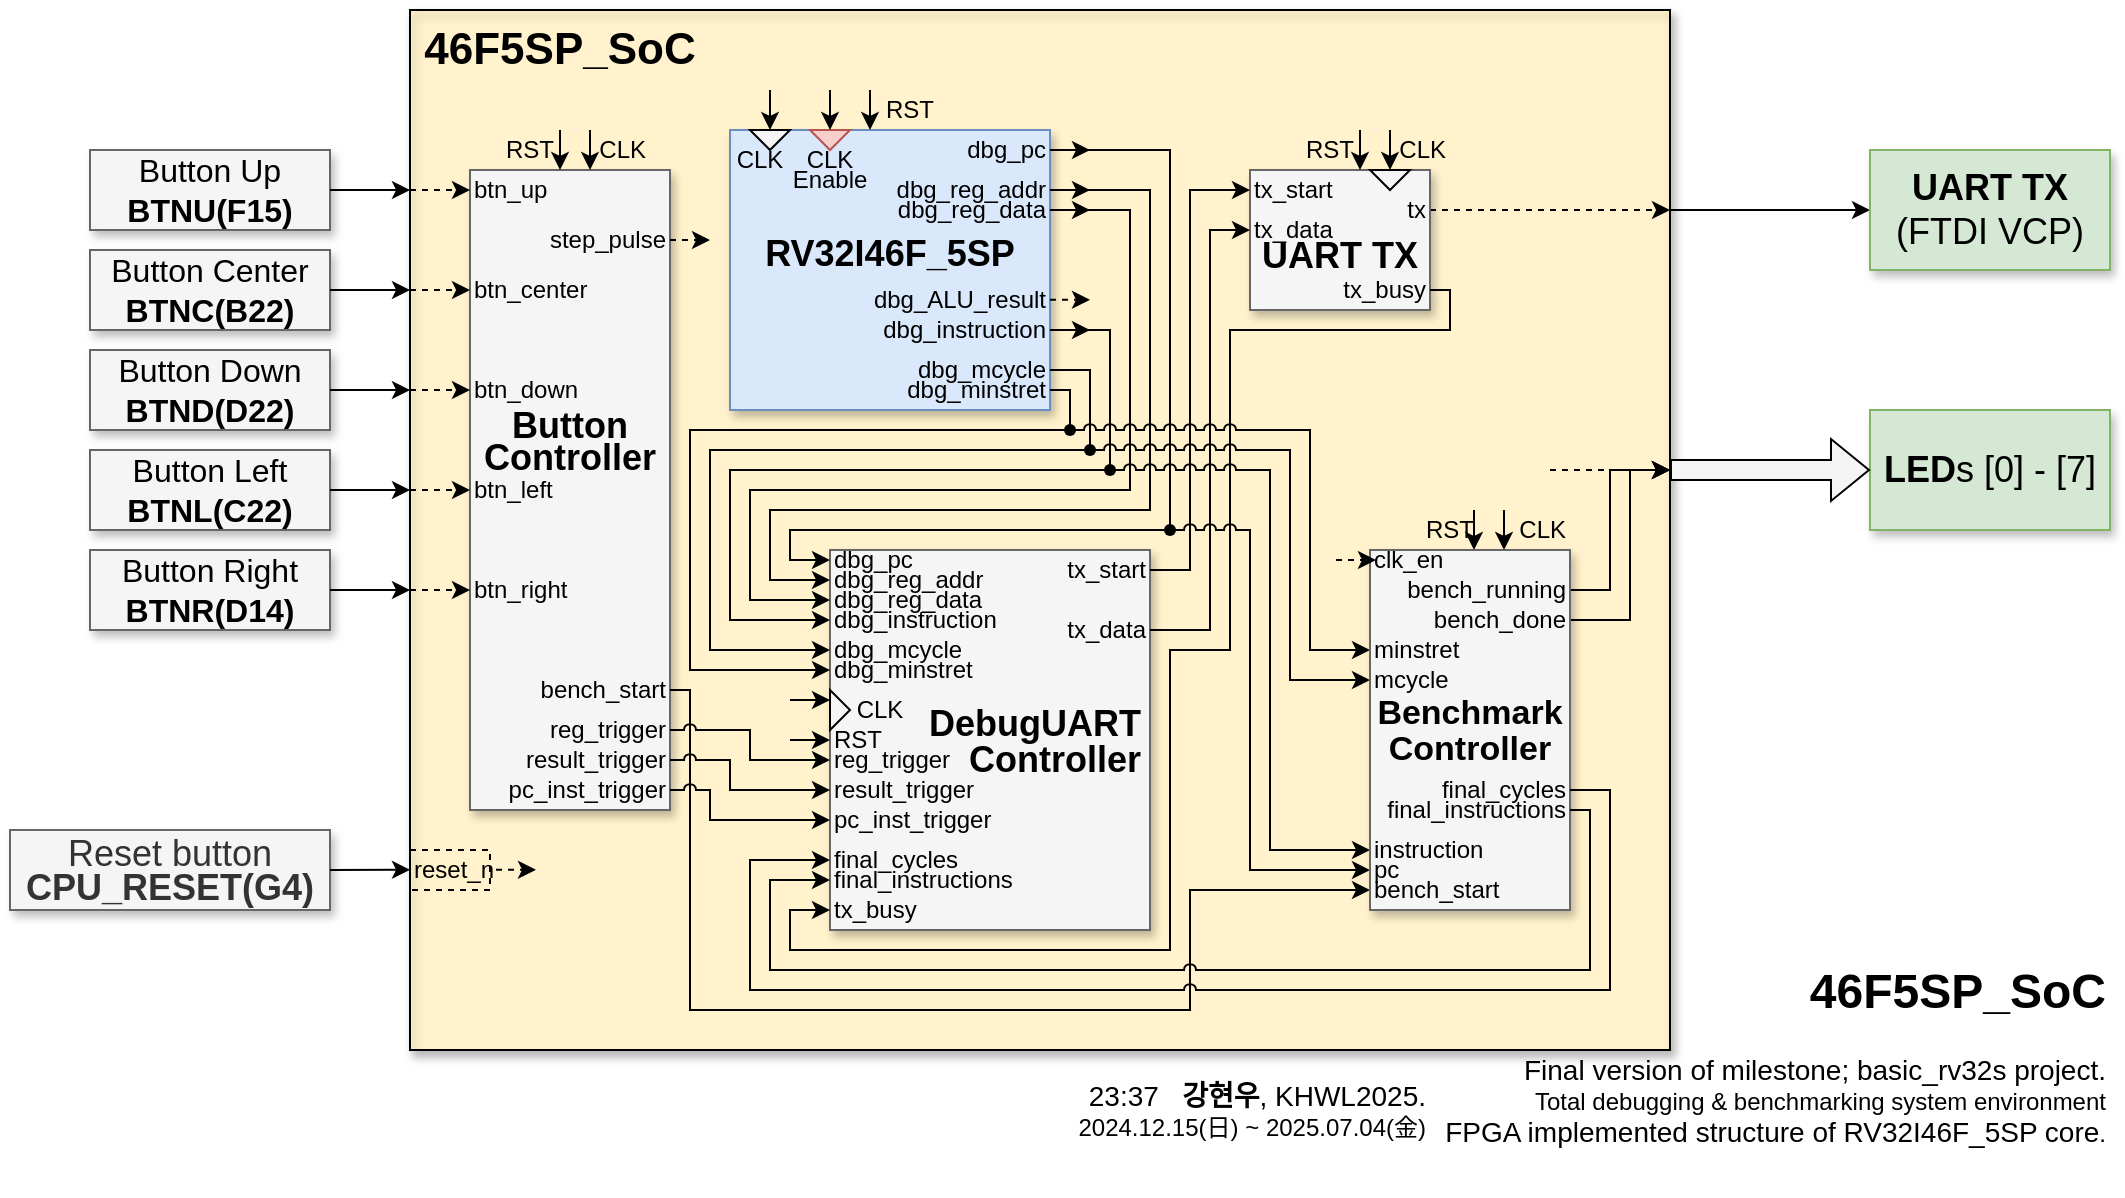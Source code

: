 <mxfile version="26.2.15">
  <diagram name="Page-1" id="90a13364-a465-7bf4-72fc-28e22215d7a0">
    <mxGraphModel dx="1188" dy="708" grid="1" gridSize="10" guides="1" tooltips="1" connect="1" arrows="1" fold="1" page="1" pageScale="1.5" pageWidth="1169" pageHeight="826" background="none" math="0" shadow="0">
      <root>
        <mxCell id="0" style=";html=1;" />
        <mxCell id="1" style=";html=1;" parent="0" />
        <mxCell id="DUjhv8gZkma0vR6sMJoY-136" value="" style="whiteSpace=wrap;html=1;shadow=1;fontSize=18;fillColor=#fff2cc;strokeColor=#d6b656;" parent="1" vertex="1">
          <mxGeometry x="550" y="360" width="630" height="520" as="geometry" />
        </mxCell>
        <mxCell id="3a17f1ce550125da-2" value="" style="whiteSpace=wrap;html=1;shadow=1;fontSize=18;fillColor=none;strokeColor=#000000;" parent="1" vertex="1">
          <mxGeometry x="550" y="360" width="630" height="520" as="geometry" />
        </mxCell>
        <mxCell id="DUjhv8gZkma0vR6sMJoY-85" value="&lt;div style=&quot;line-height: 90%;&quot;&gt;&lt;b&gt;&lt;font&gt;Button&lt;br&gt;&lt;/font&gt;&lt;/b&gt;&lt;div&gt;&lt;b&gt;&lt;font&gt;Controller&lt;/font&gt;&lt;/b&gt;&lt;/div&gt;&lt;div&gt;&lt;b&gt;&lt;font style=&quot;line-height: 80%;&quot;&gt;&lt;br&gt;&lt;/font&gt;&lt;/b&gt;&lt;/div&gt;&lt;div&gt;&lt;b&gt;&lt;font style=&quot;line-height: 80%;&quot;&gt;&lt;br&gt;&lt;/font&gt;&lt;/b&gt;&lt;/div&gt;&lt;div&gt;&lt;b&gt;&lt;font style=&quot;font-size: 16px; line-height: 80%;&quot;&gt;&lt;br&gt;&lt;/font&gt;&lt;/b&gt;&lt;/div&gt;&lt;/div&gt;" style="whiteSpace=wrap;html=1;shadow=1;fontSize=18;fillColor=#f5f5f5;strokeColor=#666666;" parent="1" vertex="1">
          <mxGeometry x="580" y="440" width="100" height="320" as="geometry" />
        </mxCell>
        <mxCell id="DUjhv8gZkma0vR6sMJoY-34" value="CLK" style="text;html=1;align=right;verticalAlign=middle;whiteSpace=wrap;rounded=0;" parent="1" vertex="1">
          <mxGeometry x="630" y="420" width="40" height="20" as="geometry" />
        </mxCell>
        <mxCell id="3a17f1ce550125da-14" style="edgeStyle=elbowEdgeStyle;rounded=0;html=1;startArrow=none;startFill=0;jettySize=auto;orthogonalLoop=1;fontSize=18;elbow=vertical;entryX=0;entryY=0.5;entryDx=0;entryDy=0;" parent="1" target="3a17f1ce550125da-5" edge="1">
          <mxGeometry relative="1" as="geometry">
            <mxPoint x="1180" y="460" as="sourcePoint" />
            <mxPoint x="990" y="470" as="targetPoint" />
            <Array as="points" />
          </mxGeometry>
        </mxCell>
        <mxCell id="3a17f1ce550125da-5" value="&lt;b&gt;UART TX&lt;/b&gt;&lt;div&gt;(FTDI VCP)&lt;/div&gt;" style="whiteSpace=wrap;html=1;shadow=1;fontSize=18;fillColor=#d5e8d4;strokeColor=#82b366;" parent="1" vertex="1">
          <mxGeometry x="1280" y="430" width="120" height="60" as="geometry" />
        </mxCell>
        <mxCell id="3a17f1ce550125da-6" value="&lt;b&gt;LED&lt;/b&gt;s [0] - [7]" style="whiteSpace=wrap;html=1;shadow=1;fontSize=18;fillColor=#d5e8d4;strokeColor=#82b366;" parent="1" vertex="1">
          <mxGeometry x="1280" y="560" width="120" height="60" as="geometry" />
        </mxCell>
        <mxCell id="3a17f1ce550125da-8" value="Button Up&lt;div&gt;&lt;b&gt;BTNU(F15)&lt;/b&gt;&lt;/div&gt;" style="whiteSpace=wrap;html=1;shadow=1;fontSize=16;fillColor=#f5f5f5;strokeColor=#666666;" parent="1" vertex="1">
          <mxGeometry x="390" y="430" width="120" height="40" as="geometry" />
        </mxCell>
        <mxCell id="3a17f1ce550125da-9" value="&lt;div style=&quot;line-height: 90%;&quot;&gt;Reset button&lt;div&gt;&lt;b&gt;CPU_RESET(G4)&lt;/b&gt;&lt;/div&gt;&lt;/div&gt;" style="whiteSpace=wrap;html=1;shadow=1;fontSize=18;fillColor=#f5f5f5;strokeColor=#666666;fontColor=#333333;" parent="1" vertex="1">
          <mxGeometry x="350" y="770" width="160" height="40" as="geometry" />
        </mxCell>
        <mxCell id="DUjhv8gZkma0vR6sMJoY-1" value="Button Center&lt;div&gt;&lt;b&gt;BTNC(B22)&lt;/b&gt;&lt;/div&gt;" style="whiteSpace=wrap;html=1;shadow=1;fontSize=16;fillColor=#f5f5f5;strokeColor=#666666;" parent="1" vertex="1">
          <mxGeometry x="390" y="480" width="120" height="40" as="geometry" />
        </mxCell>
        <mxCell id="DUjhv8gZkma0vR6sMJoY-2" value="Button Down&lt;div&gt;&lt;b&gt;BTND(D22)&lt;/b&gt;&lt;/div&gt;" style="whiteSpace=wrap;html=1;shadow=1;fontSize=16;fillColor=#f5f5f5;strokeColor=#666666;" parent="1" vertex="1">
          <mxGeometry x="390" y="530" width="120" height="40" as="geometry" />
        </mxCell>
        <mxCell id="DUjhv8gZkma0vR6sMJoY-3" value="Button Left&lt;div&gt;&lt;b&gt;BTNL(C22)&lt;/b&gt;&lt;/div&gt;" style="whiteSpace=wrap;html=1;shadow=1;fontSize=16;fillColor=#f5f5f5;strokeColor=#666666;" parent="1" vertex="1">
          <mxGeometry x="390" y="580" width="120" height="40" as="geometry" />
        </mxCell>
        <mxCell id="DUjhv8gZkma0vR6sMJoY-4" value="" style="endArrow=classic;html=1;rounded=0;exitX=1;exitY=0.5;exitDx=0;exitDy=0;" parent="1" source="3a17f1ce550125da-8" edge="1">
          <mxGeometry width="50" height="50" relative="1" as="geometry">
            <mxPoint x="560" y="500" as="sourcePoint" />
            <mxPoint x="550" y="450" as="targetPoint" />
            <Array as="points">
              <mxPoint x="530" y="450" />
            </Array>
          </mxGeometry>
        </mxCell>
        <mxCell id="DUjhv8gZkma0vR6sMJoY-6" value="" style="endArrow=classic;html=1;rounded=0;exitX=1;exitY=0.5;exitDx=0;exitDy=0;entryX=0;entryY=0.25;entryDx=0;entryDy=0;" parent="1" source="DUjhv8gZkma0vR6sMJoY-1" edge="1">
          <mxGeometry width="50" height="50" relative="1" as="geometry">
            <mxPoint x="510" y="510" as="sourcePoint" />
            <mxPoint x="550" y="500" as="targetPoint" />
          </mxGeometry>
        </mxCell>
        <mxCell id="DUjhv8gZkma0vR6sMJoY-7" value="" style="endArrow=classic;html=1;rounded=0;exitX=1;exitY=0.5;exitDx=0;exitDy=0;entryX=0;entryY=0.429;entryDx=0;entryDy=0;entryPerimeter=0;edgeStyle=orthogonalEdgeStyle;" parent="1" source="DUjhv8gZkma0vR6sMJoY-2" edge="1">
          <mxGeometry width="50" height="50" relative="1" as="geometry">
            <mxPoint x="510" y="569.8" as="sourcePoint" />
            <mxPoint x="550" y="550" as="targetPoint" />
          </mxGeometry>
        </mxCell>
        <mxCell id="DUjhv8gZkma0vR6sMJoY-8" value="" style="endArrow=classic;html=1;rounded=0;exitX=1;exitY=0.5;exitDx=0;exitDy=0;entryX=0;entryY=0.607;entryDx=0;entryDy=0;entryPerimeter=0;" parent="1" source="DUjhv8gZkma0vR6sMJoY-3" edge="1">
          <mxGeometry width="50" height="50" relative="1" as="geometry">
            <mxPoint x="510" y="630" as="sourcePoint" />
            <mxPoint x="550" y="600" as="targetPoint" />
          </mxGeometry>
        </mxCell>
        <mxCell id="DUjhv8gZkma0vR6sMJoY-9" value="" style="endArrow=classic;html=1;rounded=0;exitX=1;exitY=0.5;exitDx=0;exitDy=0;entryX=0;entryY=0.946;entryDx=0;entryDy=0;entryPerimeter=0;" parent="1" source="3a17f1ce550125da-9" edge="1">
          <mxGeometry width="50" height="50" relative="1" as="geometry">
            <mxPoint x="510" y="785" as="sourcePoint" />
            <mxPoint x="550" y="789.88" as="targetPoint" />
          </mxGeometry>
        </mxCell>
        <mxCell id="DUjhv8gZkma0vR6sMJoY-10" value="Button Right&lt;div&gt;&lt;b&gt;BTNR(D14)&lt;/b&gt;&lt;/div&gt;" style="whiteSpace=wrap;html=1;shadow=1;fontSize=16;fillColor=#f5f5f5;strokeColor=#666666;" parent="1" vertex="1">
          <mxGeometry x="390" y="630" width="120" height="40" as="geometry" />
        </mxCell>
        <mxCell id="DUjhv8gZkma0vR6sMJoY-11" style="edgeStyle=orthogonalEdgeStyle;rounded=0;orthogonalLoop=1;jettySize=auto;html=1;entryX=0;entryY=0.782;entryDx=0;entryDy=0;entryPerimeter=0;exitX=1;exitY=0.5;exitDx=0;exitDy=0;" parent="1" source="DUjhv8gZkma0vR6sMJoY-10" edge="1">
          <mxGeometry relative="1" as="geometry">
            <mxPoint x="550" y="650" as="targetPoint" />
          </mxGeometry>
        </mxCell>
        <mxCell id="DUjhv8gZkma0vR6sMJoY-12" value="&lt;b&gt;&lt;font style=&quot;font-size: 22px;&quot;&gt;46F5SP_SoC&lt;/font&gt;&lt;/b&gt;" style="text;html=1;align=center;verticalAlign=top;whiteSpace=wrap;rounded=0;labelPosition=center;verticalLabelPosition=middle;fontSize=18;" parent="1" vertex="1">
          <mxGeometry x="550" y="360" width="150" height="40" as="geometry" />
        </mxCell>
        <mxCell id="DUjhv8gZkma0vR6sMJoY-16" value="" style="endArrow=classic;html=1;rounded=0;edgeStyle=orthogonalEdgeStyle;dashed=1;" parent="1" edge="1">
          <mxGeometry width="50" height="50" relative="1" as="geometry">
            <mxPoint x="550" y="450" as="sourcePoint" />
            <mxPoint x="580" y="450" as="targetPoint" />
            <Array as="points">
              <mxPoint x="560" y="450" />
            </Array>
          </mxGeometry>
        </mxCell>
        <mxCell id="DUjhv8gZkma0vR6sMJoY-22" value="" style="endArrow=classic;html=1;rounded=0;edgeStyle=orthogonalEdgeStyle;entryX=0.083;entryY=0.214;entryDx=0;entryDy=0;entryPerimeter=0;dashed=1;" parent="1" edge="1">
          <mxGeometry width="50" height="50" relative="1" as="geometry">
            <mxPoint x="550" y="500" as="sourcePoint" />
            <mxPoint x="580" y="500" as="targetPoint" />
            <Array as="points">
              <mxPoint x="560" y="500" />
            </Array>
          </mxGeometry>
        </mxCell>
        <mxCell id="DUjhv8gZkma0vR6sMJoY-23" value="" style="endArrow=classic;html=1;rounded=0;edgeStyle=orthogonalEdgeStyle;entryX=0.083;entryY=0.214;entryDx=0;entryDy=0;entryPerimeter=0;dashed=1;" parent="1" edge="1">
          <mxGeometry width="50" height="50" relative="1" as="geometry">
            <mxPoint x="550" y="550" as="sourcePoint" />
            <mxPoint x="580" y="550" as="targetPoint" />
            <Array as="points">
              <mxPoint x="560" y="550" />
            </Array>
          </mxGeometry>
        </mxCell>
        <mxCell id="DUjhv8gZkma0vR6sMJoY-24" value="" style="endArrow=classic;html=1;rounded=0;edgeStyle=orthogonalEdgeStyle;entryX=0.083;entryY=0.214;entryDx=0;entryDy=0;entryPerimeter=0;dashed=1;" parent="1" edge="1">
          <mxGeometry width="50" height="50" relative="1" as="geometry">
            <mxPoint x="550" y="600" as="sourcePoint" />
            <mxPoint x="580" y="600" as="targetPoint" />
            <Array as="points">
              <mxPoint x="560" y="600" />
            </Array>
          </mxGeometry>
        </mxCell>
        <mxCell id="DUjhv8gZkma0vR6sMJoY-25" value="" style="endArrow=classic;html=1;rounded=0;edgeStyle=orthogonalEdgeStyle;entryX=0.083;entryY=0.214;entryDx=0;entryDy=0;entryPerimeter=0;dashed=1;" parent="1" edge="1">
          <mxGeometry width="50" height="50" relative="1" as="geometry">
            <mxPoint x="550" y="650" as="sourcePoint" />
            <mxPoint x="580" y="650" as="targetPoint" />
            <Array as="points">
              <mxPoint x="560" y="650" />
            </Array>
          </mxGeometry>
        </mxCell>
        <mxCell id="DUjhv8gZkma0vR6sMJoY-31" value="" style="group" parent="1" vertex="1" connectable="0">
          <mxGeometry x="690" y="420" width="180" height="140" as="geometry" />
        </mxCell>
        <mxCell id="DUjhv8gZkma0vR6sMJoY-13" value="&lt;div style=&quot;line-height: 100%;&quot;&gt;&lt;b&gt;RV32I46F_5SP&lt;/b&gt;&lt;div&gt;&lt;/div&gt;&lt;/div&gt;&lt;div style=&quot;line-height: 100%;&quot;&gt;&lt;b&gt;&lt;br&gt;&lt;/b&gt;&lt;/div&gt;" style="whiteSpace=wrap;html=1;shadow=1;fontSize=18;fillColor=#dae8fc;strokeColor=#6c8ebf;" parent="DUjhv8gZkma0vR6sMJoY-31" vertex="1">
          <mxGeometry x="20" width="160" height="140" as="geometry" />
        </mxCell>
        <mxCell id="DUjhv8gZkma0vR6sMJoY-26" value="" style="triangle;whiteSpace=wrap;html=1;fillColor=#F5F5F5;fontColor=#333333;strokeColor=#000000;rotation=90;" parent="DUjhv8gZkma0vR6sMJoY-31" vertex="1">
          <mxGeometry x="35" y="-5" width="10" height="20" as="geometry" />
        </mxCell>
        <mxCell id="DUjhv8gZkma0vR6sMJoY-27" value="" style="triangle;whiteSpace=wrap;html=1;fillColor=#f8cecc;strokeColor=#b85450;rotation=90;" parent="DUjhv8gZkma0vR6sMJoY-31" vertex="1">
          <mxGeometry x="65" y="-5" width="10" height="20" as="geometry" />
        </mxCell>
        <mxCell id="DUjhv8gZkma0vR6sMJoY-28" value="CLK" style="text;html=1;align=center;verticalAlign=middle;whiteSpace=wrap;rounded=0;" parent="DUjhv8gZkma0vR6sMJoY-31" vertex="1">
          <mxGeometry x="15" y="5" width="40" height="20" as="geometry" />
        </mxCell>
        <mxCell id="DUjhv8gZkma0vR6sMJoY-29" value="&lt;div style=&quot;line-height: 80%;&quot;&gt;CLK&lt;br&gt;Enable&lt;/div&gt;" style="text;html=1;align=center;verticalAlign=middle;whiteSpace=wrap;rounded=0;" parent="DUjhv8gZkma0vR6sMJoY-31" vertex="1">
          <mxGeometry x="50" y="10" width="40" height="20" as="geometry" />
        </mxCell>
        <mxCell id="DUjhv8gZkma0vR6sMJoY-126" style="edgeStyle=orthogonalEdgeStyle;rounded=0;orthogonalLoop=1;jettySize=auto;html=1;" parent="DUjhv8gZkma0vR6sMJoY-31" source="DUjhv8gZkma0vR6sMJoY-36" edge="1">
          <mxGeometry relative="1" as="geometry">
            <mxPoint x="200" y="10" as="targetPoint" />
          </mxGeometry>
        </mxCell>
        <mxCell id="DUjhv8gZkma0vR6sMJoY-36" value="dbg_pc" style="text;html=1;align=right;verticalAlign=middle;whiteSpace=wrap;rounded=0;" parent="DUjhv8gZkma0vR6sMJoY-31" vertex="1">
          <mxGeometry x="120" y="5" width="60" height="10" as="geometry" />
        </mxCell>
        <mxCell id="DUjhv8gZkma0vR6sMJoY-127" style="edgeStyle=orthogonalEdgeStyle;rounded=0;orthogonalLoop=1;jettySize=auto;html=1;" parent="DUjhv8gZkma0vR6sMJoY-31" source="DUjhv8gZkma0vR6sMJoY-38" edge="1">
          <mxGeometry relative="1" as="geometry">
            <mxPoint x="200" y="30" as="targetPoint" />
          </mxGeometry>
        </mxCell>
        <mxCell id="DUjhv8gZkma0vR6sMJoY-38" value="dbg_reg_addr" style="text;html=1;align=right;verticalAlign=middle;whiteSpace=wrap;rounded=0;" parent="DUjhv8gZkma0vR6sMJoY-31" vertex="1">
          <mxGeometry x="90" y="25" width="90" height="10" as="geometry" />
        </mxCell>
        <mxCell id="DUjhv8gZkma0vR6sMJoY-128" style="edgeStyle=orthogonalEdgeStyle;rounded=0;orthogonalLoop=1;jettySize=auto;html=1;" parent="DUjhv8gZkma0vR6sMJoY-31" source="DUjhv8gZkma0vR6sMJoY-39" edge="1">
          <mxGeometry relative="1" as="geometry">
            <mxPoint x="200" y="40" as="targetPoint" />
          </mxGeometry>
        </mxCell>
        <mxCell id="DUjhv8gZkma0vR6sMJoY-39" value="dbg_reg_data" style="text;html=1;align=right;verticalAlign=middle;whiteSpace=wrap;rounded=0;" parent="DUjhv8gZkma0vR6sMJoY-31" vertex="1">
          <mxGeometry x="90" y="35" width="90" height="10" as="geometry" />
        </mxCell>
        <mxCell id="DUjhv8gZkma0vR6sMJoY-41" value="dbg_mcycle" style="text;html=1;align=right;verticalAlign=middle;whiteSpace=wrap;rounded=0;" parent="DUjhv8gZkma0vR6sMJoY-31" vertex="1">
          <mxGeometry x="90" y="115" width="90" height="10" as="geometry" />
        </mxCell>
        <mxCell id="DUjhv8gZkma0vR6sMJoY-42" value="dbg_minstret" style="text;html=1;align=right;verticalAlign=middle;whiteSpace=wrap;rounded=0;" parent="DUjhv8gZkma0vR6sMJoY-31" vertex="1">
          <mxGeometry x="90" y="120" width="90" height="20" as="geometry" />
        </mxCell>
        <mxCell id="DUjhv8gZkma0vR6sMJoY-129" style="edgeStyle=orthogonalEdgeStyle;rounded=0;orthogonalLoop=1;jettySize=auto;html=1;" parent="DUjhv8gZkma0vR6sMJoY-31" source="DUjhv8gZkma0vR6sMJoY-37" edge="1">
          <mxGeometry relative="1" as="geometry">
            <mxPoint x="200" y="100" as="targetPoint" />
          </mxGeometry>
        </mxCell>
        <mxCell id="DUjhv8gZkma0vR6sMJoY-37" value="dbg_instruction" style="text;html=1;align=right;verticalAlign=middle;whiteSpace=wrap;rounded=0;" parent="DUjhv8gZkma0vR6sMJoY-31" vertex="1">
          <mxGeometry x="80" y="95" width="100" height="10" as="geometry" />
        </mxCell>
        <mxCell id="DUjhv8gZkma0vR6sMJoY-40" value="dbg_ALU_result" style="text;html=1;align=right;verticalAlign=middle;whiteSpace=wrap;rounded=0;" parent="DUjhv8gZkma0vR6sMJoY-31" vertex="1">
          <mxGeometry x="80" y="75" width="100" height="20" as="geometry" />
        </mxCell>
        <mxCell id="DUjhv8gZkma0vR6sMJoY-33" value="" style="endArrow=classic;html=1;rounded=0;entryX=0;entryY=0.5;entryDx=0;entryDy=0;" parent="1" edge="1">
          <mxGeometry width="50" height="50" relative="1" as="geometry">
            <mxPoint x="640" y="420" as="sourcePoint" />
            <mxPoint x="640" y="440" as="targetPoint" />
          </mxGeometry>
        </mxCell>
        <mxCell id="DUjhv8gZkma0vR6sMJoY-44" value="" style="triangle;whiteSpace=wrap;html=1;fillColor=#F5F5F5;fontColor=#333333;strokeColor=#000000;rotation=90;" parent="1" vertex="1">
          <mxGeometry x="1050" y="670" width="10" height="20" as="geometry" />
        </mxCell>
        <mxCell id="DUjhv8gZkma0vR6sMJoY-45" value="RST" style="text;html=1;align=center;verticalAlign=middle;whiteSpace=wrap;rounded=0;" parent="1" vertex="1">
          <mxGeometry x="590" y="420" width="40" height="20" as="geometry" />
        </mxCell>
        <mxCell id="DUjhv8gZkma0vR6sMJoY-46" value="" style="endArrow=classic;html=1;rounded=0;entryX=0;entryY=0.5;entryDx=0;entryDy=0;" parent="1" edge="1">
          <mxGeometry width="50" height="50" relative="1" as="geometry">
            <mxPoint x="625" y="420" as="sourcePoint" />
            <mxPoint x="625" y="440" as="targetPoint" />
          </mxGeometry>
        </mxCell>
        <mxCell id="DUjhv8gZkma0vR6sMJoY-52" value="" style="endArrow=classic;html=1;rounded=0;entryX=0;entryY=0.5;entryDx=0;entryDy=0;" parent="1" edge="1">
          <mxGeometry width="50" height="50" relative="1" as="geometry">
            <mxPoint x="730" y="400" as="sourcePoint" />
            <mxPoint x="730" y="420" as="targetPoint" />
          </mxGeometry>
        </mxCell>
        <mxCell id="DUjhv8gZkma0vR6sMJoY-53" value="" style="endArrow=classic;html=1;rounded=0;entryX=0;entryY=0.5;entryDx=0;entryDy=0;" parent="1" edge="1">
          <mxGeometry width="50" height="50" relative="1" as="geometry">
            <mxPoint x="760" y="400" as="sourcePoint" />
            <mxPoint x="760" y="420" as="targetPoint" />
          </mxGeometry>
        </mxCell>
        <mxCell id="DUjhv8gZkma0vR6sMJoY-54" value="RST" style="text;html=1;align=center;verticalAlign=middle;whiteSpace=wrap;rounded=0;" parent="1" vertex="1">
          <mxGeometry x="780" y="400" width="40" height="20" as="geometry" />
        </mxCell>
        <mxCell id="DUjhv8gZkma0vR6sMJoY-55" value="" style="endArrow=classic;html=1;rounded=0;entryX=0;entryY=0.5;entryDx=0;entryDy=0;" parent="1" edge="1">
          <mxGeometry width="50" height="50" relative="1" as="geometry">
            <mxPoint x="780" y="400" as="sourcePoint" />
            <mxPoint x="780" y="420" as="targetPoint" />
          </mxGeometry>
        </mxCell>
        <mxCell id="DUjhv8gZkma0vR6sMJoY-56" value="" style="shape=flexArrow;endArrow=classic;html=1;rounded=0;entryX=0;entryY=0.5;entryDx=0;entryDy=0;fillColor=#f5f5f5;strokeColor=#000000;" parent="1" target="3a17f1ce550125da-6" edge="1">
          <mxGeometry width="50" height="50" relative="1" as="geometry">
            <mxPoint x="1180" y="590" as="sourcePoint" />
            <mxPoint x="1130" y="590" as="targetPoint" />
          </mxGeometry>
        </mxCell>
        <mxCell id="DUjhv8gZkma0vR6sMJoY-57" value="step_pulse" style="text;html=1;align=right;verticalAlign=middle;whiteSpace=wrap;rounded=0;" parent="1" vertex="1">
          <mxGeometry x="620" y="470" width="60" height="10" as="geometry" />
        </mxCell>
        <mxCell id="DUjhv8gZkma0vR6sMJoY-58" value="bench_start" style="text;html=1;align=right;verticalAlign=middle;whiteSpace=wrap;rounded=0;" parent="1" vertex="1">
          <mxGeometry x="620" y="690" width="60" height="20" as="geometry" />
        </mxCell>
        <mxCell id="DUjhv8gZkma0vR6sMJoY-59" value="pc_inst_trigger" style="text;html=1;align=right;verticalAlign=middle;whiteSpace=wrap;rounded=0;" parent="1" vertex="1">
          <mxGeometry x="600" y="740" width="80" height="20" as="geometry" />
        </mxCell>
        <mxCell id="DUjhv8gZkma0vR6sMJoY-60" value="reg_trigger" style="text;html=1;align=right;verticalAlign=middle;whiteSpace=wrap;rounded=0;" parent="1" vertex="1">
          <mxGeometry x="620" y="710" width="60" height="20" as="geometry" />
        </mxCell>
        <mxCell id="DUjhv8gZkma0vR6sMJoY-61" value="result_trigger" style="text;html=1;align=right;verticalAlign=middle;whiteSpace=wrap;rounded=0;" parent="1" vertex="1">
          <mxGeometry x="600" y="725" width="80" height="20" as="geometry" />
        </mxCell>
        <mxCell id="DUjhv8gZkma0vR6sMJoY-66" value="" style="endArrow=classic;html=1;rounded=0;exitX=1;exitY=0.5;exitDx=0;exitDy=0;dashed=1;" parent="1" source="DUjhv8gZkma0vR6sMJoY-64" edge="1">
          <mxGeometry width="50" height="50" relative="1" as="geometry">
            <mxPoint x="980" y="510" as="sourcePoint" />
            <mxPoint x="1180" y="460" as="targetPoint" />
          </mxGeometry>
        </mxCell>
        <mxCell id="DUjhv8gZkma0vR6sMJoY-68" value="btn_center" style="text;html=1;align=left;verticalAlign=middle;whiteSpace=wrap;rounded=0;" parent="1" vertex="1">
          <mxGeometry x="580" y="490" width="60" height="20" as="geometry" />
        </mxCell>
        <mxCell id="DUjhv8gZkma0vR6sMJoY-69" value="btn_up" style="text;html=1;align=left;verticalAlign=middle;whiteSpace=wrap;rounded=0;" parent="1" vertex="1">
          <mxGeometry x="580" y="440" width="60" height="20" as="geometry" />
        </mxCell>
        <mxCell id="DUjhv8gZkma0vR6sMJoY-70" value="btn_down" style="text;html=1;align=left;verticalAlign=middle;whiteSpace=wrap;rounded=0;" parent="1" vertex="1">
          <mxGeometry x="580" y="540" width="60" height="20" as="geometry" />
        </mxCell>
        <mxCell id="DUjhv8gZkma0vR6sMJoY-86" value="btn_left" style="text;html=1;align=left;verticalAlign=middle;whiteSpace=wrap;rounded=0;" parent="1" vertex="1">
          <mxGeometry x="580" y="590" width="60" height="20" as="geometry" />
        </mxCell>
        <mxCell id="DUjhv8gZkma0vR6sMJoY-87" value="btn_right" style="text;html=1;align=left;verticalAlign=middle;whiteSpace=wrap;rounded=0;" parent="1" vertex="1">
          <mxGeometry x="580" y="640" width="60" height="20" as="geometry" />
        </mxCell>
        <mxCell id="DUjhv8gZkma0vR6sMJoY-94" value="" style="group" parent="1" vertex="1" connectable="0">
          <mxGeometry x="970" y="420" width="100" height="90" as="geometry" />
        </mxCell>
        <mxCell id="DUjhv8gZkma0vR6sMJoY-43" value="&lt;div style=&quot;line-height: 80%;&quot;&gt;&lt;div&gt;&lt;b&gt;&lt;br&gt;&lt;/b&gt;&lt;/div&gt;&lt;b&gt;UART TX&lt;/b&gt;&lt;/div&gt;" style="whiteSpace=wrap;html=1;shadow=1;fontSize=18;fillColor=#f5f5f5;strokeColor=#666666;" parent="DUjhv8gZkma0vR6sMJoY-94" vertex="1">
          <mxGeometry y="20" width="90" height="70" as="geometry" />
        </mxCell>
        <mxCell id="DUjhv8gZkma0vR6sMJoY-47" value="CLK" style="text;html=1;align=right;verticalAlign=middle;whiteSpace=wrap;rounded=0;" parent="DUjhv8gZkma0vR6sMJoY-94" vertex="1">
          <mxGeometry x="60" width="40" height="20" as="geometry" />
        </mxCell>
        <mxCell id="DUjhv8gZkma0vR6sMJoY-48" value="" style="endArrow=classic;html=1;rounded=0;entryX=0;entryY=0.5;entryDx=0;entryDy=0;" parent="DUjhv8gZkma0vR6sMJoY-94" edge="1">
          <mxGeometry width="50" height="50" relative="1" as="geometry">
            <mxPoint x="70" as="sourcePoint" />
            <mxPoint x="70" y="20" as="targetPoint" />
          </mxGeometry>
        </mxCell>
        <mxCell id="DUjhv8gZkma0vR6sMJoY-49" value="" style="triangle;whiteSpace=wrap;html=1;fillColor=#F5F5F5;fontColor=#333333;strokeColor=#000000;rotation=90;" parent="DUjhv8gZkma0vR6sMJoY-94" vertex="1">
          <mxGeometry x="65" y="15" width="10" height="20" as="geometry" />
        </mxCell>
        <mxCell id="DUjhv8gZkma0vR6sMJoY-50" value="RST" style="text;html=1;align=center;verticalAlign=middle;whiteSpace=wrap;rounded=0;" parent="DUjhv8gZkma0vR6sMJoY-94" vertex="1">
          <mxGeometry x="20" width="40" height="20" as="geometry" />
        </mxCell>
        <mxCell id="DUjhv8gZkma0vR6sMJoY-51" value="" style="endArrow=classic;html=1;rounded=0;entryX=0;entryY=0.5;entryDx=0;entryDy=0;" parent="DUjhv8gZkma0vR6sMJoY-94" edge="1">
          <mxGeometry width="50" height="50" relative="1" as="geometry">
            <mxPoint x="55" as="sourcePoint" />
            <mxPoint x="55" y="20" as="targetPoint" />
          </mxGeometry>
        </mxCell>
        <mxCell id="DUjhv8gZkma0vR6sMJoY-62" value="tx_start" style="text;html=1;align=left;verticalAlign=middle;whiteSpace=wrap;rounded=0;" parent="DUjhv8gZkma0vR6sMJoY-94" vertex="1">
          <mxGeometry y="20" width="40" height="20" as="geometry" />
        </mxCell>
        <mxCell id="DUjhv8gZkma0vR6sMJoY-63" value="tx_data" style="text;html=1;align=left;verticalAlign=middle;whiteSpace=wrap;rounded=0;" parent="DUjhv8gZkma0vR6sMJoY-94" vertex="1">
          <mxGeometry y="40" width="40" height="20" as="geometry" />
        </mxCell>
        <mxCell id="DUjhv8gZkma0vR6sMJoY-64" value="tx" style="text;html=1;align=right;verticalAlign=middle;whiteSpace=wrap;rounded=0;" parent="DUjhv8gZkma0vR6sMJoY-94" vertex="1">
          <mxGeometry x="50" y="30" width="40" height="20" as="geometry" />
        </mxCell>
        <mxCell id="DUjhv8gZkma0vR6sMJoY-65" value="tx_busy" style="text;html=1;align=right;verticalAlign=middle;whiteSpace=wrap;rounded=0;" parent="DUjhv8gZkma0vR6sMJoY-94" vertex="1">
          <mxGeometry x="50" y="70" width="40" height="20" as="geometry" />
        </mxCell>
        <mxCell id="DUjhv8gZkma0vR6sMJoY-95" value="" style="group" parent="1" vertex="1" connectable="0">
          <mxGeometry x="760" y="630" width="170" height="190" as="geometry" />
        </mxCell>
        <mxCell id="DUjhv8gZkma0vR6sMJoY-88" value="&lt;div style=&quot;line-height: 100%;&quot;&gt;&lt;b style=&quot;text-align: right; background-color: transparent; color: light-dark(rgb(0, 0, 0), rgb(255, 255, 255));&quot;&gt;&amp;nbsp; &amp;nbsp; &amp;nbsp; &amp;nbsp; &amp;nbsp;DebugUART&lt;/b&gt;&lt;/div&gt;&lt;div style=&quot;line-height: 100%;&quot;&gt;&lt;div style=&quot;text-align: right;&quot;&gt;&lt;b&gt;Controller&lt;/b&gt;&lt;/div&gt;&lt;/div&gt;" style="whiteSpace=wrap;html=1;shadow=1;fontSize=18;fillColor=#f5f5f5;strokeColor=#666666;" parent="DUjhv8gZkma0vR6sMJoY-95" vertex="1">
          <mxGeometry width="160" height="190" as="geometry" />
        </mxCell>
        <mxCell id="DUjhv8gZkma0vR6sMJoY-103" value="dbg_pc" style="text;html=1;align=left;verticalAlign=middle;whiteSpace=wrap;rounded=0;" parent="DUjhv8gZkma0vR6sMJoY-95" vertex="1">
          <mxGeometry width="60" height="10" as="geometry" />
        </mxCell>
        <mxCell id="DUjhv8gZkma0vR6sMJoY-104" value="dbg_reg_data" style="text;html=1;align=left;verticalAlign=middle;whiteSpace=wrap;rounded=0;" parent="DUjhv8gZkma0vR6sMJoY-95" vertex="1">
          <mxGeometry y="20" width="90" height="10" as="geometry" />
        </mxCell>
        <mxCell id="DUjhv8gZkma0vR6sMJoY-105" value="dbg_instruction" style="text;html=1;align=left;verticalAlign=middle;whiteSpace=wrap;rounded=0;" parent="DUjhv8gZkma0vR6sMJoY-95" vertex="1">
          <mxGeometry y="30" width="90" height="10" as="geometry" />
        </mxCell>
        <mxCell id="DUjhv8gZkma0vR6sMJoY-108" value="dbg_reg_addr" style="text;html=1;align=left;verticalAlign=middle;whiteSpace=wrap;rounded=0;" parent="DUjhv8gZkma0vR6sMJoY-95" vertex="1">
          <mxGeometry y="10" width="100" height="10" as="geometry" />
        </mxCell>
        <mxCell id="DUjhv8gZkma0vR6sMJoY-106" value="dbg_mcycle" style="text;html=1;align=left;verticalAlign=middle;whiteSpace=wrap;rounded=0;" parent="DUjhv8gZkma0vR6sMJoY-95" vertex="1">
          <mxGeometry y="45" width="90" height="10" as="geometry" />
        </mxCell>
        <mxCell id="DUjhv8gZkma0vR6sMJoY-107" value="dbg_minstret" style="text;html=1;align=left;verticalAlign=middle;whiteSpace=wrap;rounded=0;" parent="DUjhv8gZkma0vR6sMJoY-95" vertex="1">
          <mxGeometry y="50" width="80" height="20" as="geometry" />
        </mxCell>
        <mxCell id="DUjhv8gZkma0vR6sMJoY-109" value="tx_start" style="text;html=1;align=right;verticalAlign=middle;whiteSpace=wrap;rounded=0;" parent="DUjhv8gZkma0vR6sMJoY-95" vertex="1">
          <mxGeometry x="120" width="40" height="20" as="geometry" />
        </mxCell>
        <mxCell id="DUjhv8gZkma0vR6sMJoY-110" value="tx_data" style="text;html=1;align=right;verticalAlign=middle;whiteSpace=wrap;rounded=0;" parent="DUjhv8gZkma0vR6sMJoY-95" vertex="1">
          <mxGeometry x="120" y="30" width="40" height="20" as="geometry" />
        </mxCell>
        <mxCell id="DUjhv8gZkma0vR6sMJoY-98" value="result_trigger" style="text;html=1;align=left;verticalAlign=middle;whiteSpace=wrap;rounded=0;" parent="DUjhv8gZkma0vR6sMJoY-95" vertex="1">
          <mxGeometry y="110" width="60" height="20" as="geometry" />
        </mxCell>
        <mxCell id="DUjhv8gZkma0vR6sMJoY-97" value="reg_trigger" style="text;html=1;align=left;verticalAlign=middle;whiteSpace=wrap;rounded=0;" parent="DUjhv8gZkma0vR6sMJoY-95" vertex="1">
          <mxGeometry y="100" width="60" height="10" as="geometry" />
        </mxCell>
        <mxCell id="DUjhv8gZkma0vR6sMJoY-96" value="pc_inst_trigger" style="text;html=1;align=left;verticalAlign=middle;whiteSpace=wrap;rounded=0;" parent="DUjhv8gZkma0vR6sMJoY-95" vertex="1">
          <mxGeometry y="130" width="80" height="10" as="geometry" />
        </mxCell>
        <mxCell id="DUjhv8gZkma0vR6sMJoY-91" value="" style="triangle;whiteSpace=wrap;html=1;fillColor=#F5F5F5;fontColor=#333333;strokeColor=#000000;rotation=0;" parent="DUjhv8gZkma0vR6sMJoY-95" vertex="1">
          <mxGeometry y="70" width="10" height="20" as="geometry" />
        </mxCell>
        <mxCell id="DUjhv8gZkma0vR6sMJoY-89" value="CLK" style="text;html=1;align=center;verticalAlign=middle;whiteSpace=wrap;rounded=0;" parent="DUjhv8gZkma0vR6sMJoY-95" vertex="1">
          <mxGeometry x="10" y="70" width="30" height="20" as="geometry" />
        </mxCell>
        <mxCell id="DUjhv8gZkma0vR6sMJoY-92" value="RST" style="text;html=1;align=left;verticalAlign=middle;whiteSpace=wrap;rounded=0;" parent="DUjhv8gZkma0vR6sMJoY-95" vertex="1">
          <mxGeometry y="85" width="40" height="20" as="geometry" />
        </mxCell>
        <mxCell id="DUjhv8gZkma0vR6sMJoY-111" value="tx_busy" style="text;html=1;align=left;verticalAlign=middle;whiteSpace=wrap;rounded=0;" parent="DUjhv8gZkma0vR6sMJoY-95" vertex="1">
          <mxGeometry y="170" width="40" height="20" as="geometry" />
        </mxCell>
        <mxCell id="DUjhv8gZkma0vR6sMJoY-173" value="final_cycles" style="text;html=1;align=left;verticalAlign=middle;whiteSpace=wrap;rounded=0;" parent="DUjhv8gZkma0vR6sMJoY-95" vertex="1">
          <mxGeometry y="150" width="80" height="10" as="geometry" />
        </mxCell>
        <mxCell id="DUjhv8gZkma0vR6sMJoY-174" value="final_instructions" style="text;html=1;align=left;verticalAlign=middle;whiteSpace=wrap;rounded=0;" parent="DUjhv8gZkma0vR6sMJoY-95" vertex="1">
          <mxGeometry y="160" width="80" height="10" as="geometry" />
        </mxCell>
        <mxCell id="DUjhv8gZkma0vR6sMJoY-115" style="edgeStyle=orthogonalEdgeStyle;rounded=0;orthogonalLoop=1;jettySize=auto;html=1;entryX=0;entryY=0.5;entryDx=0;entryDy=0;exitX=1;exitY=0.5;exitDx=0;exitDy=0;" parent="1" source="DUjhv8gZkma0vR6sMJoY-42" target="DUjhv8gZkma0vR6sMJoY-107" edge="1">
          <mxGeometry relative="1" as="geometry">
            <Array as="points">
              <mxPoint x="880" y="550" />
              <mxPoint x="880" y="570" />
              <mxPoint x="690" y="570" />
              <mxPoint x="690" y="690" />
            </Array>
          </mxGeometry>
        </mxCell>
        <mxCell id="DUjhv8gZkma0vR6sMJoY-116" style="edgeStyle=orthogonalEdgeStyle;rounded=0;orthogonalLoop=1;jettySize=auto;html=1;entryX=0;entryY=0.5;entryDx=0;entryDy=0;exitX=1;exitY=0.5;exitDx=0;exitDy=0;" parent="1" source="DUjhv8gZkma0vR6sMJoY-41" target="DUjhv8gZkma0vR6sMJoY-106" edge="1">
          <mxGeometry relative="1" as="geometry">
            <Array as="points">
              <mxPoint x="890" y="540" />
              <mxPoint x="890" y="580" />
              <mxPoint x="700" y="580" />
              <mxPoint x="700" y="680" />
              <mxPoint x="760" y="680" />
            </Array>
          </mxGeometry>
        </mxCell>
        <mxCell id="DUjhv8gZkma0vR6sMJoY-117" style="edgeStyle=orthogonalEdgeStyle;rounded=0;orthogonalLoop=1;jettySize=auto;html=1;entryX=0;entryY=0.5;entryDx=0;entryDy=0;exitX=1;exitY=0.5;exitDx=0;exitDy=0;" parent="1" source="DUjhv8gZkma0vR6sMJoY-37" target="DUjhv8gZkma0vR6sMJoY-105" edge="1">
          <mxGeometry relative="1" as="geometry">
            <Array as="points">
              <mxPoint x="900" y="520" />
              <mxPoint x="900" y="590" />
              <mxPoint x="710" y="590" />
              <mxPoint x="710" y="665" />
            </Array>
          </mxGeometry>
        </mxCell>
        <mxCell id="DUjhv8gZkma0vR6sMJoY-118" style="edgeStyle=orthogonalEdgeStyle;rounded=0;orthogonalLoop=1;jettySize=auto;html=1;entryX=0;entryY=0.5;entryDx=0;entryDy=0;exitX=1;exitY=0.5;exitDx=0;exitDy=0;" parent="1" source="DUjhv8gZkma0vR6sMJoY-39" target="DUjhv8gZkma0vR6sMJoY-104" edge="1">
          <mxGeometry relative="1" as="geometry">
            <Array as="points">
              <mxPoint x="910" y="460" />
              <mxPoint x="910" y="600" />
              <mxPoint x="720" y="600" />
              <mxPoint x="720" y="655" />
            </Array>
          </mxGeometry>
        </mxCell>
        <mxCell id="DUjhv8gZkma0vR6sMJoY-119" value="" style="endArrow=classic;html=1;rounded=0;" parent="1" edge="1">
          <mxGeometry width="50" height="50" relative="1" as="geometry">
            <mxPoint x="740" y="705" as="sourcePoint" />
            <mxPoint x="760" y="705" as="targetPoint" />
          </mxGeometry>
        </mxCell>
        <mxCell id="DUjhv8gZkma0vR6sMJoY-120" value="" style="endArrow=classic;html=1;rounded=0;" parent="1" edge="1">
          <mxGeometry width="50" height="50" relative="1" as="geometry">
            <mxPoint x="740" y="725" as="sourcePoint" />
            <mxPoint x="760" y="725" as="targetPoint" />
          </mxGeometry>
        </mxCell>
        <mxCell id="DUjhv8gZkma0vR6sMJoY-121" style="edgeStyle=orthogonalEdgeStyle;rounded=0;orthogonalLoop=1;jettySize=auto;html=1;entryX=0;entryY=0.5;entryDx=0;entryDy=0;exitX=1;exitY=0.5;exitDx=0;exitDy=0;" parent="1" source="DUjhv8gZkma0vR6sMJoY-38" target="DUjhv8gZkma0vR6sMJoY-108" edge="1">
          <mxGeometry relative="1" as="geometry">
            <Array as="points">
              <mxPoint x="920" y="450" />
              <mxPoint x="920" y="610" />
              <mxPoint x="730" y="610" />
              <mxPoint x="730" y="645" />
            </Array>
          </mxGeometry>
        </mxCell>
        <mxCell id="DUjhv8gZkma0vR6sMJoY-122" style="edgeStyle=orthogonalEdgeStyle;rounded=0;orthogonalLoop=1;jettySize=auto;html=1;entryX=0;entryY=0.5;entryDx=0;entryDy=0;exitX=1;exitY=0.5;exitDx=0;exitDy=0;" parent="1" source="DUjhv8gZkma0vR6sMJoY-36" target="DUjhv8gZkma0vR6sMJoY-103" edge="1">
          <mxGeometry relative="1" as="geometry">
            <Array as="points">
              <mxPoint x="930" y="430" />
              <mxPoint x="930" y="620" />
              <mxPoint x="740" y="620" />
              <mxPoint x="740" y="635" />
            </Array>
          </mxGeometry>
        </mxCell>
        <mxCell id="DUjhv8gZkma0vR6sMJoY-123" style="edgeStyle=orthogonalEdgeStyle;rounded=0;orthogonalLoop=1;jettySize=auto;html=1;entryX=0;entryY=0.5;entryDx=0;entryDy=0;" parent="1" source="DUjhv8gZkma0vR6sMJoY-109" target="DUjhv8gZkma0vR6sMJoY-62" edge="1">
          <mxGeometry relative="1" as="geometry">
            <Array as="points">
              <mxPoint x="940" y="640" />
              <mxPoint x="940" y="450" />
            </Array>
          </mxGeometry>
        </mxCell>
        <mxCell id="DUjhv8gZkma0vR6sMJoY-124" style="edgeStyle=orthogonalEdgeStyle;rounded=0;orthogonalLoop=1;jettySize=auto;html=1;entryX=0;entryY=0.5;entryDx=0;entryDy=0;" parent="1" source="DUjhv8gZkma0vR6sMJoY-110" target="DUjhv8gZkma0vR6sMJoY-63" edge="1">
          <mxGeometry relative="1" as="geometry">
            <Array as="points">
              <mxPoint x="950" y="670" />
              <mxPoint x="950" y="470" />
            </Array>
          </mxGeometry>
        </mxCell>
        <mxCell id="DUjhv8gZkma0vR6sMJoY-125" style="edgeStyle=orthogonalEdgeStyle;rounded=0;orthogonalLoop=1;jettySize=auto;html=1;entryX=0;entryY=0.5;entryDx=0;entryDy=0;exitX=1;exitY=0.5;exitDx=0;exitDy=0;" parent="1" source="DUjhv8gZkma0vR6sMJoY-65" target="DUjhv8gZkma0vR6sMJoY-111" edge="1">
          <mxGeometry relative="1" as="geometry">
            <Array as="points">
              <mxPoint x="1070" y="500" />
              <mxPoint x="1070" y="520" />
              <mxPoint x="960" y="520" />
              <mxPoint x="960" y="680" />
              <mxPoint x="930" y="680" />
              <mxPoint x="930" y="830" />
              <mxPoint x="740" y="830" />
              <mxPoint x="740" y="810" />
            </Array>
          </mxGeometry>
        </mxCell>
        <mxCell id="DUjhv8gZkma0vR6sMJoY-131" value="" style="endArrow=classic;html=1;rounded=0;dashed=1;" parent="1" edge="1">
          <mxGeometry width="50" height="50" relative="1" as="geometry">
            <mxPoint x="680" y="475" as="sourcePoint" />
            <mxPoint x="700" y="475" as="targetPoint" />
          </mxGeometry>
        </mxCell>
        <mxCell id="DUjhv8gZkma0vR6sMJoY-132" value="reset_n" style="text;html=1;align=left;verticalAlign=middle;whiteSpace=wrap;rounded=0;strokeColor=default;dashed=1;" parent="1" vertex="1">
          <mxGeometry x="550" y="780" width="40" height="20" as="geometry" />
        </mxCell>
        <mxCell id="DUjhv8gZkma0vR6sMJoY-134" value="" style="endArrow=classic;html=1;rounded=0;dashed=1;" parent="1" edge="1">
          <mxGeometry width="50" height="50" relative="1" as="geometry">
            <mxPoint x="593" y="789.88" as="sourcePoint" />
            <mxPoint x="613" y="789.88" as="targetPoint" />
          </mxGeometry>
        </mxCell>
        <mxCell id="DUjhv8gZkma0vR6sMJoY-138" value="" style="endArrow=classic;html=1;rounded=0;dashed=1;" parent="1" edge="1">
          <mxGeometry width="50" height="50" relative="1" as="geometry">
            <mxPoint x="870" y="504.88" as="sourcePoint" />
            <mxPoint x="890" y="504.88" as="targetPoint" />
          </mxGeometry>
        </mxCell>
        <mxCell id="DUjhv8gZkma0vR6sMJoY-148" style="edgeStyle=orthogonalEdgeStyle;rounded=0;orthogonalLoop=1;jettySize=auto;html=1;entryX=0;entryY=0.5;entryDx=0;entryDy=0;jumpStyle=arc;" parent="1" source="DUjhv8gZkma0vR6sMJoY-147" target="DUjhv8gZkma0vR6sMJoY-146" edge="1">
          <mxGeometry relative="1" as="geometry">
            <Array as="points">
              <mxPoint x="970" y="620" />
              <mxPoint x="970" y="790" />
            </Array>
          </mxGeometry>
        </mxCell>
        <mxCell id="DUjhv8gZkma0vR6sMJoY-147" value="" style="shape=waypoint;sketch=0;size=6;pointerEvents=1;points=[];fillColor=none;resizable=0;rotatable=0;perimeter=centerPerimeter;snapToPoint=1;" parent="1" vertex="1">
          <mxGeometry x="920" y="610" width="20" height="20" as="geometry" />
        </mxCell>
        <mxCell id="DUjhv8gZkma0vR6sMJoY-149" style="edgeStyle=orthogonalEdgeStyle;rounded=0;orthogonalLoop=1;jettySize=auto;html=1;entryX=0;entryY=0.5;entryDx=0;entryDy=0;exitX=1;exitY=0.5;exitDx=0;exitDy=0;" parent="1" source="DUjhv8gZkma0vR6sMJoY-58" target="DUjhv8gZkma0vR6sMJoY-145" edge="1">
          <mxGeometry relative="1" as="geometry">
            <Array as="points">
              <mxPoint x="690" y="700" />
              <mxPoint x="690" y="860" />
              <mxPoint x="940" y="860" />
              <mxPoint x="940" y="800" />
            </Array>
          </mxGeometry>
        </mxCell>
        <mxCell id="DUjhv8gZkma0vR6sMJoY-100" style="edgeStyle=orthogonalEdgeStyle;rounded=0;orthogonalLoop=1;jettySize=auto;html=1;entryX=0;entryY=0.5;entryDx=0;entryDy=0;exitX=1;exitY=0.5;exitDx=0;exitDy=0;jumpStyle=arc;" parent="1" source="DUjhv8gZkma0vR6sMJoY-59" target="DUjhv8gZkma0vR6sMJoY-96" edge="1">
          <mxGeometry relative="1" as="geometry">
            <Array as="points">
              <mxPoint x="680" y="750" />
              <mxPoint x="700" y="750" />
              <mxPoint x="700" y="765" />
            </Array>
          </mxGeometry>
        </mxCell>
        <mxCell id="DUjhv8gZkma0vR6sMJoY-101" style="edgeStyle=orthogonalEdgeStyle;rounded=0;orthogonalLoop=1;jettySize=auto;html=1;entryX=0;entryY=0.5;entryDx=0;entryDy=0;exitX=1;exitY=0.5;exitDx=0;exitDy=0;jumpStyle=arc;" parent="1" source="DUjhv8gZkma0vR6sMJoY-60" target="DUjhv8gZkma0vR6sMJoY-97" edge="1">
          <mxGeometry relative="1" as="geometry">
            <Array as="points">
              <mxPoint x="720" y="720" />
              <mxPoint x="720" y="735" />
            </Array>
          </mxGeometry>
        </mxCell>
        <mxCell id="DUjhv8gZkma0vR6sMJoY-102" style="edgeStyle=orthogonalEdgeStyle;rounded=0;orthogonalLoop=1;jettySize=auto;html=1;entryX=0;entryY=0.5;entryDx=0;entryDy=0;exitX=1;exitY=0.5;exitDx=0;exitDy=0;jumpStyle=arc;" parent="1" source="DUjhv8gZkma0vR6sMJoY-61" target="DUjhv8gZkma0vR6sMJoY-98" edge="1">
          <mxGeometry relative="1" as="geometry">
            <Array as="points">
              <mxPoint x="710" y="735" />
              <mxPoint x="710" y="750" />
            </Array>
          </mxGeometry>
        </mxCell>
        <mxCell id="DUjhv8gZkma0vR6sMJoY-153" style="edgeStyle=orthogonalEdgeStyle;rounded=0;orthogonalLoop=1;jettySize=auto;html=1;entryX=0;entryY=0.5;entryDx=0;entryDy=0;jumpStyle=arc;" parent="1" source="DUjhv8gZkma0vR6sMJoY-152" target="DUjhv8gZkma0vR6sMJoY-151" edge="1">
          <mxGeometry relative="1" as="geometry">
            <Array as="points">
              <mxPoint x="1000" y="570" />
              <mxPoint x="1000" y="680" />
            </Array>
          </mxGeometry>
        </mxCell>
        <mxCell id="DUjhv8gZkma0vR6sMJoY-152" value="" style="shape=waypoint;sketch=0;size=6;pointerEvents=1;points=[];fillColor=none;resizable=0;rotatable=0;perimeter=centerPerimeter;snapToPoint=1;" parent="1" vertex="1">
          <mxGeometry x="870" y="560" width="20" height="20" as="geometry" />
        </mxCell>
        <mxCell id="DUjhv8gZkma0vR6sMJoY-156" style="edgeStyle=orthogonalEdgeStyle;rounded=0;orthogonalLoop=1;jettySize=auto;html=1;entryX=0;entryY=0.5;entryDx=0;entryDy=0;jumpStyle=arc;" parent="1" source="DUjhv8gZkma0vR6sMJoY-155" target="DUjhv8gZkma0vR6sMJoY-150" edge="1">
          <mxGeometry relative="1" as="geometry">
            <Array as="points">
              <mxPoint x="990" y="580" />
              <mxPoint x="990" y="695" />
            </Array>
          </mxGeometry>
        </mxCell>
        <mxCell id="DUjhv8gZkma0vR6sMJoY-155" value="" style="shape=waypoint;sketch=0;size=6;pointerEvents=1;points=[];fillColor=none;resizable=0;rotatable=0;perimeter=centerPerimeter;snapToPoint=1;" parent="1" vertex="1">
          <mxGeometry x="880" y="570" width="20" height="20" as="geometry" />
        </mxCell>
        <mxCell id="DUjhv8gZkma0vR6sMJoY-159" style="edgeStyle=orthogonalEdgeStyle;rounded=0;orthogonalLoop=1;jettySize=auto;html=1;entryX=0;entryY=0.5;entryDx=0;entryDy=0;jumpStyle=arc;" parent="1" source="DUjhv8gZkma0vR6sMJoY-158" target="DUjhv8gZkma0vR6sMJoY-157" edge="1">
          <mxGeometry relative="1" as="geometry">
            <Array as="points">
              <mxPoint x="980" y="590" />
              <mxPoint x="980" y="780" />
            </Array>
          </mxGeometry>
        </mxCell>
        <mxCell id="DUjhv8gZkma0vR6sMJoY-158" value="" style="shape=waypoint;sketch=0;size=6;pointerEvents=1;points=[];fillColor=none;resizable=0;rotatable=0;perimeter=centerPerimeter;snapToPoint=1;" parent="1" vertex="1">
          <mxGeometry x="890" y="580" width="20" height="20" as="geometry" />
        </mxCell>
        <mxCell id="DUjhv8gZkma0vR6sMJoY-165" style="edgeStyle=orthogonalEdgeStyle;rounded=0;orthogonalLoop=1;jettySize=auto;html=1;" parent="1" source="DUjhv8gZkma0vR6sMJoY-161" edge="1">
          <mxGeometry relative="1" as="geometry">
            <mxPoint x="1180" y="590" as="targetPoint" />
            <Array as="points">
              <mxPoint x="1150" y="650" />
              <mxPoint x="1150" y="590" />
            </Array>
          </mxGeometry>
        </mxCell>
        <mxCell id="DUjhv8gZkma0vR6sMJoY-166" style="edgeStyle=orthogonalEdgeStyle;rounded=0;orthogonalLoop=1;jettySize=auto;html=1;exitX=1;exitY=0.5;exitDx=0;exitDy=0;" parent="1" source="DUjhv8gZkma0vR6sMJoY-162" edge="1">
          <mxGeometry relative="1" as="geometry">
            <mxPoint x="1180" y="590" as="targetPoint" />
            <Array as="points">
              <mxPoint x="1160" y="665" />
              <mxPoint x="1160" y="590" />
            </Array>
          </mxGeometry>
        </mxCell>
        <mxCell id="DUjhv8gZkma0vR6sMJoY-171" value="" style="group" parent="1" vertex="1" connectable="0">
          <mxGeometry x="1030" y="610" width="100" height="200" as="geometry" />
        </mxCell>
        <mxCell id="DUjhv8gZkma0vR6sMJoY-140" value="CLK" style="text;html=1;align=right;verticalAlign=middle;whiteSpace=wrap;rounded=0;" parent="DUjhv8gZkma0vR6sMJoY-171" vertex="1">
          <mxGeometry x="60" width="40" height="20" as="geometry" />
        </mxCell>
        <mxCell id="DUjhv8gZkma0vR6sMJoY-141" value="" style="endArrow=classic;html=1;rounded=0;entryX=0;entryY=0.5;entryDx=0;entryDy=0;" parent="DUjhv8gZkma0vR6sMJoY-171" edge="1">
          <mxGeometry width="50" height="50" relative="1" as="geometry">
            <mxPoint x="67" as="sourcePoint" />
            <mxPoint x="67" y="20" as="targetPoint" />
          </mxGeometry>
        </mxCell>
        <mxCell id="DUjhv8gZkma0vR6sMJoY-142" value="" style="triangle;whiteSpace=wrap;html=1;fillColor=#F5F5F5;fontColor=#333333;strokeColor=#000000;rotation=90;" parent="DUjhv8gZkma0vR6sMJoY-171" vertex="1">
          <mxGeometry x="60" y="20" width="10" height="20" as="geometry" />
        </mxCell>
        <mxCell id="DUjhv8gZkma0vR6sMJoY-143" value="RST" style="text;html=1;align=center;verticalAlign=middle;whiteSpace=wrap;rounded=0;" parent="DUjhv8gZkma0vR6sMJoY-171" vertex="1">
          <mxGeometry x="20" width="40" height="20" as="geometry" />
        </mxCell>
        <mxCell id="DUjhv8gZkma0vR6sMJoY-144" value="" style="endArrow=classic;html=1;rounded=0;entryX=0;entryY=0.5;entryDx=0;entryDy=0;" parent="DUjhv8gZkma0vR6sMJoY-171" edge="1">
          <mxGeometry width="50" height="50" relative="1" as="geometry">
            <mxPoint x="52" as="sourcePoint" />
            <mxPoint x="52" y="20" as="targetPoint" />
          </mxGeometry>
        </mxCell>
        <mxCell id="DUjhv8gZkma0vR6sMJoY-139" value="&lt;div style=&quot;line-height: 90%;&quot;&gt;&lt;div&gt;&lt;b&gt;&lt;font style=&quot;font-size: 17px;&quot;&gt;Benchmark&lt;/font&gt;&lt;/b&gt;&lt;/div&gt;&lt;div&gt;&lt;b&gt;&lt;font style=&quot;font-size: 17px;&quot;&gt;Controller&lt;/font&gt;&lt;/b&gt;&lt;/div&gt;&lt;/div&gt;" style="whiteSpace=wrap;html=1;shadow=1;fontSize=18;fillColor=#f5f5f5;strokeColor=#666666;" parent="DUjhv8gZkma0vR6sMJoY-171" vertex="1">
          <mxGeometry y="20" width="100" height="180" as="geometry" />
        </mxCell>
        <mxCell id="DUjhv8gZkma0vR6sMJoY-145" value="bench_start" style="text;html=1;align=left;verticalAlign=middle;whiteSpace=wrap;rounded=0;" parent="DUjhv8gZkma0vR6sMJoY-171" vertex="1">
          <mxGeometry y="180" width="60" height="20" as="geometry" />
        </mxCell>
        <mxCell id="DUjhv8gZkma0vR6sMJoY-146" value="pc" style="text;html=1;align=left;verticalAlign=middle;whiteSpace=wrap;rounded=0;" parent="DUjhv8gZkma0vR6sMJoY-171" vertex="1">
          <mxGeometry y="170" width="60" height="20" as="geometry" />
        </mxCell>
        <mxCell id="DUjhv8gZkma0vR6sMJoY-150" value="mcycle" style="text;html=1;align=left;verticalAlign=middle;whiteSpace=wrap;rounded=0;" parent="DUjhv8gZkma0vR6sMJoY-171" vertex="1">
          <mxGeometry y="75" width="90" height="20" as="geometry" />
        </mxCell>
        <mxCell id="DUjhv8gZkma0vR6sMJoY-151" value="minstret" style="text;html=1;align=left;verticalAlign=middle;whiteSpace=wrap;rounded=0;" parent="DUjhv8gZkma0vR6sMJoY-171" vertex="1">
          <mxGeometry y="60" width="80" height="20" as="geometry" />
        </mxCell>
        <mxCell id="DUjhv8gZkma0vR6sMJoY-157" value="instruction" style="text;html=1;align=left;verticalAlign=middle;whiteSpace=wrap;rounded=0;" parent="DUjhv8gZkma0vR6sMJoY-171" vertex="1">
          <mxGeometry y="160" width="90" height="20" as="geometry" />
        </mxCell>
        <mxCell id="DUjhv8gZkma0vR6sMJoY-161" value="bench_running" style="text;html=1;align=right;verticalAlign=middle;whiteSpace=wrap;rounded=0;" parent="DUjhv8gZkma0vR6sMJoY-171" vertex="1">
          <mxGeometry x="20" y="30" width="80" height="20" as="geometry" />
        </mxCell>
        <mxCell id="DUjhv8gZkma0vR6sMJoY-162" value="bench_done" style="text;html=1;align=right;verticalAlign=middle;whiteSpace=wrap;rounded=0;" parent="DUjhv8gZkma0vR6sMJoY-171" vertex="1">
          <mxGeometry x="20" y="45" width="80" height="20" as="geometry" />
        </mxCell>
        <mxCell id="DUjhv8gZkma0vR6sMJoY-163" value="final_cycles" style="text;html=1;align=right;verticalAlign=middle;whiteSpace=wrap;rounded=0;" parent="DUjhv8gZkma0vR6sMJoY-171" vertex="1">
          <mxGeometry x="20" y="130" width="80" height="20" as="geometry" />
        </mxCell>
        <mxCell id="DUjhv8gZkma0vR6sMJoY-164" value="final_instructions" style="text;html=1;align=right;verticalAlign=middle;whiteSpace=wrap;rounded=0;" parent="DUjhv8gZkma0vR6sMJoY-171" vertex="1">
          <mxGeometry x="20" y="140" width="80" height="20" as="geometry" />
        </mxCell>
        <mxCell id="DUjhv8gZkma0vR6sMJoY-167" value="clk_en" style="text;html=1;align=left;verticalAlign=middle;whiteSpace=wrap;rounded=0;" parent="DUjhv8gZkma0vR6sMJoY-171" vertex="1">
          <mxGeometry y="20" width="90" height="10" as="geometry" />
        </mxCell>
        <mxCell id="DUjhv8gZkma0vR6sMJoY-172" value="" style="endArrow=classic;html=1;rounded=0;dashed=1;" parent="1" edge="1">
          <mxGeometry width="50" height="50" relative="1" as="geometry">
            <mxPoint x="1013" y="635" as="sourcePoint" />
            <mxPoint x="1033" y="635" as="targetPoint" />
          </mxGeometry>
        </mxCell>
        <mxCell id="DUjhv8gZkma0vR6sMJoY-175" style="edgeStyle=orthogonalEdgeStyle;rounded=0;orthogonalLoop=1;jettySize=auto;html=1;entryX=0;entryY=0.5;entryDx=0;entryDy=0;exitX=1;exitY=0.5;exitDx=0;exitDy=0;jumpStyle=arc;" parent="1" source="DUjhv8gZkma0vR6sMJoY-163" target="DUjhv8gZkma0vR6sMJoY-173" edge="1">
          <mxGeometry relative="1" as="geometry">
            <Array as="points">
              <mxPoint x="1150" y="750" />
              <mxPoint x="1150" y="850" />
              <mxPoint x="720" y="850" />
              <mxPoint x="720" y="785" />
            </Array>
          </mxGeometry>
        </mxCell>
        <mxCell id="DUjhv8gZkma0vR6sMJoY-176" style="edgeStyle=orthogonalEdgeStyle;rounded=0;orthogonalLoop=1;jettySize=auto;html=1;entryX=0;entryY=0.5;entryDx=0;entryDy=0;exitX=1;exitY=0.5;exitDx=0;exitDy=0;jumpStyle=arc;" parent="1" source="DUjhv8gZkma0vR6sMJoY-164" target="DUjhv8gZkma0vR6sMJoY-174" edge="1">
          <mxGeometry relative="1" as="geometry">
            <Array as="points">
              <mxPoint x="1140" y="760" />
              <mxPoint x="1140" y="840" />
              <mxPoint x="730" y="840" />
              <mxPoint x="730" y="795" />
            </Array>
          </mxGeometry>
        </mxCell>
        <mxCell id="DUjhv8gZkma0vR6sMJoY-182" value="&lt;h1 style=&quot;margin-top: 0px;&quot;&gt;46F5SP_SoC&lt;/h1&gt;&lt;span style=&quot;font-size: 11px;&quot;&gt;&lt;font style=&quot;font-size: 14px;&quot;&gt;Final version of milestone; basic_rv32s project.&lt;/font&gt;&lt;/span&gt;&lt;div style=&quot;&quot;&gt;&lt;span style=&quot;font-size: 12px; background-color: transparent; color: light-dark(rgb(0, 0, 0), rgb(255, 255, 255));&quot;&gt;Total debugging &amp;amp; benchmarking system environment&lt;/span&gt;&lt;/div&gt;&lt;div style=&quot;&quot;&gt;&lt;span style=&quot;color: light-dark(rgb(0, 0, 0), rgb(255, 255, 255)); background-color: transparent; font-size: 14px;&quot;&gt;FPGA implemented structure of RV32I46F_5SP core&lt;/span&gt;&lt;span style=&quot;color: light-dark(rgb(0, 0, 0), rgb(255, 255, 255)); background-color: transparent;&quot;&gt;.&lt;/span&gt;&lt;span style=&quot;font-size: 12px; background-color: transparent; color: light-dark(rgb(0, 0, 0), rgb(255, 255, 255));&quot;&gt;&lt;/span&gt;&lt;/div&gt;" style="text;html=1;whiteSpace=wrap;overflow=hidden;rounded=0;align=right;" parent="1" vertex="1">
          <mxGeometry x="1000" y="830" width="400" height="120" as="geometry" />
        </mxCell>
        <mxCell id="DUjhv8gZkma0vR6sMJoY-183" value="&lt;div style=&quot;&quot;&gt;&lt;span style=&quot;font-size: 14px; background-color: transparent;&quot;&gt;23:37&lt;/span&gt;&lt;b style=&quot;font-size: 14px; background-color: transparent;&quot;&gt;&amp;nbsp; &amp;nbsp;강현우&lt;/b&gt;&lt;span style=&quot;font-size: 14px; background-color: transparent;&quot;&gt;, KHWL2025.&lt;/span&gt;&lt;/div&gt;&lt;span style=&quot;&quot;&gt;&lt;div style=&quot;&quot;&gt;&lt;span style=&quot;background-color: transparent;&quot;&gt;2024.12.15(日) ~ 2025.07.04(金)&lt;/span&gt;&lt;/div&gt;&lt;/span&gt;" style="text;html=1;align=right;verticalAlign=middle;whiteSpace=wrap;rounded=0;fontColor=#000000;" parent="1" vertex="1">
          <mxGeometry x="880" y="890" width="180" height="40" as="geometry" />
        </mxCell>
        <mxCell id="K3ExDEbEgKVO8sS9yFQF-1" value="" style="endArrow=classic;html=1;rounded=0;dashed=1;" edge="1" parent="1">
          <mxGeometry width="50" height="50" relative="1" as="geometry">
            <mxPoint x="1120" y="590" as="sourcePoint" />
            <mxPoint x="1180" y="590" as="targetPoint" />
          </mxGeometry>
        </mxCell>
      </root>
    </mxGraphModel>
  </diagram>
</mxfile>
